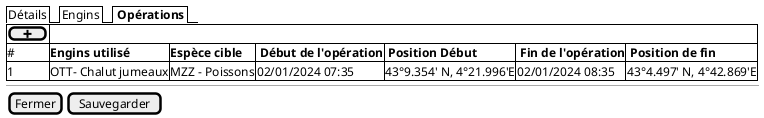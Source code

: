@startsalt
{

  {/  Détails | Engins | <b> Opérations  }


	{#
      [ <&plus> ]
      # | <b>Engins utilisé     | <b>Espèce cible   | <b> Début de l'opération | <b> Position Début | <b> Fin de l'opération | <b> Position de fin
      1 | OTT- Chalut jumeaux                | MZZ - Poissons | 02/01/2024 07:35 | 43°9.354' N, 4°21.996'E  | 02/01/2024 08:35 | 43°4.497' N, 4°42.869'E |
    }

  --

  {
    [Fermer] | [Sauvegarder]
  }
}
@endsalt
